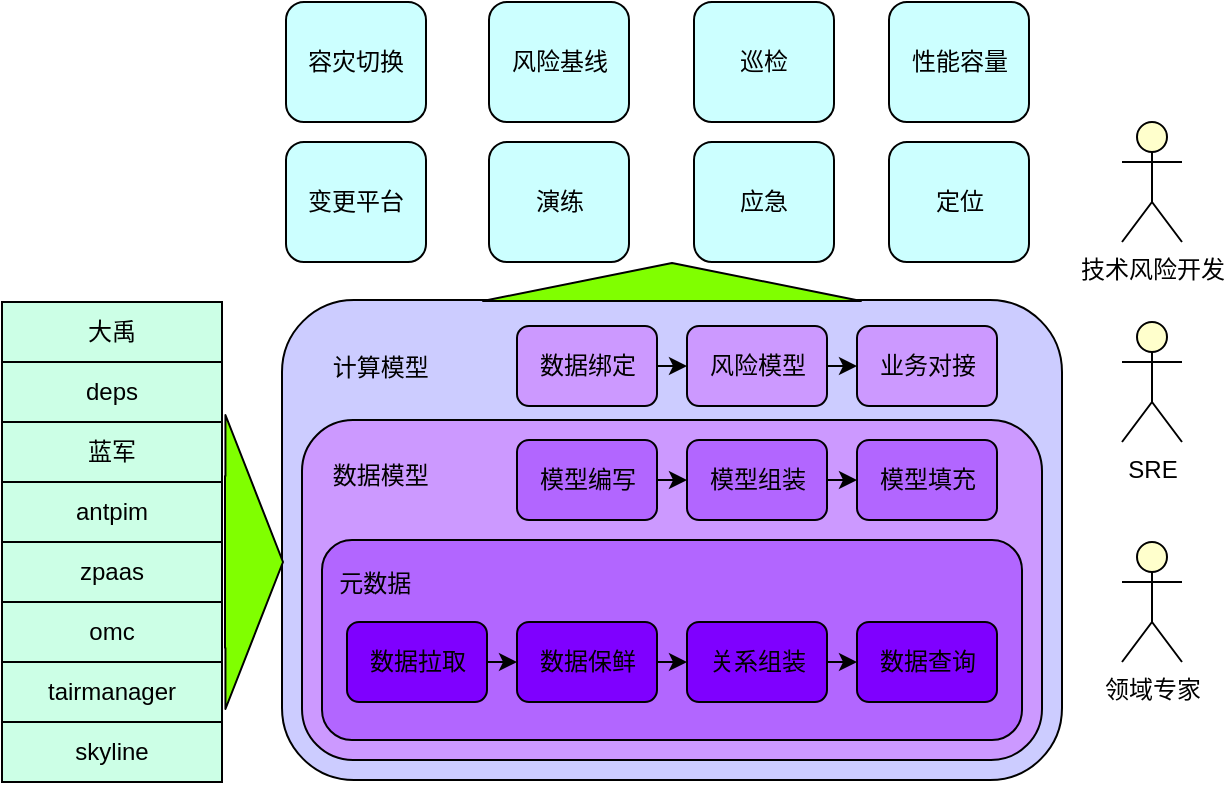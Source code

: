 <mxfile version="12.2.6" type="github" pages="1"><diagram id="Gi4XIIo64hKZGPLNM7iN" name="Page-1"><mxGraphModel dx="1506" dy="1130" grid="1" gridSize="10" guides="1" tooltips="1" connect="1" arrows="1" fold="1" page="1" pageScale="1" pageWidth="827" pageHeight="1169" math="0" shadow="0"><root><mxCell id="0"/><mxCell id="1" parent="0"/><mxCell id="uvM5kie0KDkV7c-IntWh-2" value="&amp;nbsp; &amp;nbsp; &amp;nbsp; &amp;nbsp;计算模型&lt;br&gt;&lt;br&gt;&lt;br&gt;&lt;br&gt;&lt;br&gt;&lt;br&gt;&lt;br&gt;&lt;br&gt;&lt;br&gt;&lt;br&gt;&lt;br&gt;&lt;br&gt;&lt;br&gt;" style="rounded=1;whiteSpace=wrap;html=1;align=left;fillColor=#CCCCFF;" vertex="1" parent="1"><mxGeometry x="160" y="404" width="390" height="240" as="geometry"/></mxCell><mxCell id="uvM5kie0KDkV7c-IntWh-3" value="变更平台" style="rounded=1;whiteSpace=wrap;html=1;fillColor=#CCFFFF;" vertex="1" parent="1"><mxGeometry x="162" y="325" width="70" height="60" as="geometry"/></mxCell><mxCell id="uvM5kie0KDkV7c-IntWh-4" value="定位" style="rounded=1;whiteSpace=wrap;html=1;fillColor=#CCFFFF;" vertex="1" parent="1"><mxGeometry x="463.5" y="325" width="70" height="60" as="geometry"/></mxCell><mxCell id="uvM5kie0KDkV7c-IntWh-5" value="巡检" style="rounded=1;whiteSpace=wrap;html=1;fillColor=#CCFFFF;" vertex="1" parent="1"><mxGeometry x="366" y="255" width="70" height="60" as="geometry"/></mxCell><mxCell id="uvM5kie0KDkV7c-IntWh-6" value="风险基线" style="rounded=1;whiteSpace=wrap;html=1;fillColor=#CCFFFF;" vertex="1" parent="1"><mxGeometry x="263.5" y="255" width="70" height="60" as="geometry"/></mxCell><mxCell id="uvM5kie0KDkV7c-IntWh-7" value="&amp;nbsp; &amp;nbsp; 数据模型&lt;br&gt;&amp;nbsp; &amp;nbsp;&amp;nbsp;&lt;br&gt;&lt;br&gt;&lt;br&gt;&lt;br&gt;&lt;br&gt;&lt;br&gt;&lt;br&gt;&lt;br&gt;" style="rounded=1;whiteSpace=wrap;html=1;align=left;fillColor=#CC99FF;" vertex="1" parent="1"><mxGeometry x="170" y="464" width="370" height="170" as="geometry"/></mxCell><mxCell id="uvM5kie0KDkV7c-IntWh-8" value="&amp;nbsp; 元数据&lt;br&gt;&lt;br&gt;&lt;br&gt;&lt;br&gt;&lt;br&gt;" style="rounded=1;whiteSpace=wrap;html=1;align=left;fillColor=#B266FF;" vertex="1" parent="1"><mxGeometry x="180" y="524" width="350" height="100" as="geometry"/></mxCell><mxCell id="uvM5kie0KDkV7c-IntWh-9" value="大禹" style="rounded=0;whiteSpace=wrap;html=1;fillColor=#CCFFE6;" vertex="1" parent="1"><mxGeometry x="20" y="405" width="110" height="30" as="geometry"/></mxCell><mxCell id="uvM5kie0KDkV7c-IntWh-10" value="deps" style="rounded=0;whiteSpace=wrap;html=1;fillColor=#CCFFE6;" vertex="1" parent="1"><mxGeometry x="20" y="435" width="110" height="30" as="geometry"/></mxCell><mxCell id="uvM5kie0KDkV7c-IntWh-11" value="蓝军" style="rounded=0;whiteSpace=wrap;html=1;fillColor=#CCFFE6;" vertex="1" parent="1"><mxGeometry x="20" y="465" width="110" height="30" as="geometry"/></mxCell><mxCell id="uvM5kie0KDkV7c-IntWh-12" value="antpim" style="rounded=0;whiteSpace=wrap;html=1;fillColor=#CCFFE6;" vertex="1" parent="1"><mxGeometry x="20" y="495" width="110" height="30" as="geometry"/></mxCell><mxCell id="uvM5kie0KDkV7c-IntWh-13" value="zpaas" style="rounded=0;whiteSpace=wrap;html=1;fillColor=#CCFFE6;" vertex="1" parent="1"><mxGeometry x="20" y="525" width="110" height="30" as="geometry"/></mxCell><mxCell id="uvM5kie0KDkV7c-IntWh-14" value="omc" style="rounded=0;whiteSpace=wrap;html=1;fillColor=#CCFFE6;" vertex="1" parent="1"><mxGeometry x="20" y="555" width="110" height="30" as="geometry"/></mxCell><mxCell id="uvM5kie0KDkV7c-IntWh-15" value="tairmanager" style="rounded=0;whiteSpace=wrap;html=1;fillColor=#CCFFE6;" vertex="1" parent="1"><mxGeometry x="20" y="585" width="110" height="30" as="geometry"/></mxCell><mxCell id="uvM5kie0KDkV7c-IntWh-16" value="skyline" style="rounded=0;whiteSpace=wrap;html=1;fillColor=#CCFFE6;" vertex="1" parent="1"><mxGeometry x="20" y="615" width="110" height="30" as="geometry"/></mxCell><mxCell id="uvM5kie0KDkV7c-IntWh-19" value="技术风险开发" style="shape=umlActor;verticalLabelPosition=bottom;labelBackgroundColor=#ffffff;verticalAlign=top;html=1;outlineConnect=0;fillColor=#FFFFCC;" vertex="1" parent="1"><mxGeometry x="580" y="315" width="30" height="60" as="geometry"/></mxCell><mxCell id="uvM5kie0KDkV7c-IntWh-20" value="SRE" style="shape=umlActor;verticalLabelPosition=bottom;labelBackgroundColor=#ffffff;verticalAlign=top;html=1;outlineConnect=0;fillColor=#FFFFCC;" vertex="1" parent="1"><mxGeometry x="580" y="415" width="30" height="60" as="geometry"/></mxCell><mxCell id="uvM5kie0KDkV7c-IntWh-21" value="领域专家" style="shape=umlActor;verticalLabelPosition=bottom;labelBackgroundColor=#ffffff;verticalAlign=top;html=1;outlineConnect=0;fillColor=#FFFFCC;" vertex="1" parent="1"><mxGeometry x="580" y="525" width="30" height="60" as="geometry"/></mxCell><mxCell id="uvM5kie0KDkV7c-IntWh-26" value="容灾切换" style="rounded=1;whiteSpace=wrap;html=1;fillColor=#CCFFFF;" vertex="1" parent="1"><mxGeometry x="162" y="255" width="70" height="60" as="geometry"/></mxCell><mxCell id="uvM5kie0KDkV7c-IntWh-27" value="性能容量" style="rounded=1;whiteSpace=wrap;html=1;fillColor=#CCFFFF;" vertex="1" parent="1"><mxGeometry x="463.5" y="255" width="70" height="60" as="geometry"/></mxCell><mxCell id="uvM5kie0KDkV7c-IntWh-28" value="应急" style="rounded=1;whiteSpace=wrap;html=1;fillColor=#CCFFFF;" vertex="1" parent="1"><mxGeometry x="366" y="325" width="70" height="60" as="geometry"/></mxCell><mxCell id="uvM5kie0KDkV7c-IntWh-29" value="演练" style="rounded=1;whiteSpace=wrap;html=1;fillColor=#CCFFFF;" vertex="1" parent="1"><mxGeometry x="263.5" y="325" width="70" height="60" as="geometry"/></mxCell><mxCell id="uvM5kie0KDkV7c-IntWh-30" value="" style="shape=flexArrow;endArrow=classic;html=1;endWidth=60;endSize=9.26;width=86;fillColor=#80FF00;" edge="1" parent="1"><mxGeometry width="50" height="50" relative="1" as="geometry"><mxPoint x="131" y="535" as="sourcePoint"/><mxPoint x="161" y="535" as="targetPoint"/></mxGeometry></mxCell><mxCell id="uvM5kie0KDkV7c-IntWh-33" value="" style="shape=flexArrow;endArrow=classic;html=1;endWidth=102;endSize=6;width=86;fillColor=#80FF00;" edge="1" parent="1"><mxGeometry width="50" height="50" relative="1" as="geometry"><mxPoint x="355" y="405" as="sourcePoint"/><mxPoint x="355" y="385" as="targetPoint"/></mxGeometry></mxCell><mxCell id="uvM5kie0KDkV7c-IntWh-40" style="edgeStyle=orthogonalEdgeStyle;rounded=0;orthogonalLoop=1;jettySize=auto;html=1;exitX=1;exitY=0.5;exitDx=0;exitDy=0;entryX=0;entryY=0.5;entryDx=0;entryDy=0;fillColor=#80FF00;" edge="1" parent="1" source="uvM5kie0KDkV7c-IntWh-36" target="uvM5kie0KDkV7c-IntWh-37"><mxGeometry relative="1" as="geometry"/></mxCell><mxCell id="uvM5kie0KDkV7c-IntWh-36" value="数据拉取" style="rounded=1;whiteSpace=wrap;html=1;fillColor=#7F00FF;" vertex="1" parent="1"><mxGeometry x="192.5" y="565" width="70" height="40" as="geometry"/></mxCell><mxCell id="uvM5kie0KDkV7c-IntWh-41" style="edgeStyle=orthogonalEdgeStyle;rounded=0;orthogonalLoop=1;jettySize=auto;html=1;exitX=1;exitY=0.5;exitDx=0;exitDy=0;entryX=0;entryY=0.5;entryDx=0;entryDy=0;fillColor=#80FF00;" edge="1" parent="1" source="uvM5kie0KDkV7c-IntWh-37" target="uvM5kie0KDkV7c-IntWh-38"><mxGeometry relative="1" as="geometry"/></mxCell><mxCell id="uvM5kie0KDkV7c-IntWh-37" value="数据保鲜" style="rounded=1;whiteSpace=wrap;html=1;fillColor=#7F00FF;" vertex="1" parent="1"><mxGeometry x="277.5" y="565" width="70" height="40" as="geometry"/></mxCell><mxCell id="uvM5kie0KDkV7c-IntWh-42" style="edgeStyle=orthogonalEdgeStyle;rounded=0;orthogonalLoop=1;jettySize=auto;html=1;exitX=1;exitY=0.5;exitDx=0;exitDy=0;entryX=0;entryY=0.5;entryDx=0;entryDy=0;fillColor=#80FF00;" edge="1" parent="1" source="uvM5kie0KDkV7c-IntWh-38" target="uvM5kie0KDkV7c-IntWh-39"><mxGeometry relative="1" as="geometry"/></mxCell><mxCell id="uvM5kie0KDkV7c-IntWh-38" value="关系组装" style="rounded=1;whiteSpace=wrap;html=1;fillColor=#7F00FF;" vertex="1" parent="1"><mxGeometry x="362.5" y="565" width="70" height="40" as="geometry"/></mxCell><mxCell id="uvM5kie0KDkV7c-IntWh-39" value="数据查询" style="rounded=1;whiteSpace=wrap;html=1;fillColor=#7F00FF;" vertex="1" parent="1"><mxGeometry x="447.5" y="565" width="70" height="40" as="geometry"/></mxCell><mxCell id="uvM5kie0KDkV7c-IntWh-44" value="模型填充" style="rounded=1;whiteSpace=wrap;html=1;fillColor=#B266FF;" vertex="1" parent="1"><mxGeometry x="447.5" y="474" width="70" height="40" as="geometry"/></mxCell><mxCell id="uvM5kie0KDkV7c-IntWh-47" style="edgeStyle=orthogonalEdgeStyle;rounded=0;orthogonalLoop=1;jettySize=auto;html=1;exitX=1;exitY=0.5;exitDx=0;exitDy=0;entryX=0;entryY=0.5;entryDx=0;entryDy=0;fillColor=#80FF00;" edge="1" parent="1" source="uvM5kie0KDkV7c-IntWh-45" target="uvM5kie0KDkV7c-IntWh-46"><mxGeometry relative="1" as="geometry"/></mxCell><mxCell id="uvM5kie0KDkV7c-IntWh-45" value="模型编写" style="rounded=1;whiteSpace=wrap;html=1;fillColor=#B266FF;" vertex="1" parent="1"><mxGeometry x="277.5" y="474" width="70" height="40" as="geometry"/></mxCell><mxCell id="uvM5kie0KDkV7c-IntWh-49" style="edgeStyle=orthogonalEdgeStyle;rounded=0;orthogonalLoop=1;jettySize=auto;html=1;exitX=1;exitY=0.5;exitDx=0;exitDy=0;entryX=0;entryY=0.5;entryDx=0;entryDy=0;fillColor=#80FF00;" edge="1" parent="1" source="uvM5kie0KDkV7c-IntWh-46" target="uvM5kie0KDkV7c-IntWh-44"><mxGeometry relative="1" as="geometry"/></mxCell><mxCell id="uvM5kie0KDkV7c-IntWh-46" value="模型组装" style="rounded=1;whiteSpace=wrap;html=1;fillColor=#B266FF;" vertex="1" parent="1"><mxGeometry x="362.5" y="474" width="70" height="40" as="geometry"/></mxCell><mxCell id="uvM5kie0KDkV7c-IntWh-52" style="edgeStyle=orthogonalEdgeStyle;rounded=0;orthogonalLoop=1;jettySize=auto;html=1;exitX=1;exitY=0.5;exitDx=0;exitDy=0;entryX=0;entryY=0.5;entryDx=0;entryDy=0;fillColor=#CC99FF;" edge="1" parent="1" source="uvM5kie0KDkV7c-IntWh-53" target="uvM5kie0KDkV7c-IntWh-55"><mxGeometry relative="1" as="geometry"/></mxCell><mxCell id="uvM5kie0KDkV7c-IntWh-53" value="数据绑定" style="rounded=1;whiteSpace=wrap;html=1;fillColor=#CC99FF;" vertex="1" parent="1"><mxGeometry x="277.5" y="417" width="70" height="40" as="geometry"/></mxCell><mxCell id="uvM5kie0KDkV7c-IntWh-54" style="edgeStyle=orthogonalEdgeStyle;rounded=0;orthogonalLoop=1;jettySize=auto;html=1;exitX=1;exitY=0.5;exitDx=0;exitDy=0;entryX=0;entryY=0.5;entryDx=0;entryDy=0;fillColor=#CC99FF;" edge="1" parent="1" source="uvM5kie0KDkV7c-IntWh-55" target="uvM5kie0KDkV7c-IntWh-56"><mxGeometry relative="1" as="geometry"/></mxCell><mxCell id="uvM5kie0KDkV7c-IntWh-55" value="风险模型" style="rounded=1;whiteSpace=wrap;html=1;fillColor=#CC99FF;" vertex="1" parent="1"><mxGeometry x="362.5" y="417" width="70" height="40" as="geometry"/></mxCell><mxCell id="uvM5kie0KDkV7c-IntWh-56" value="业务对接" style="rounded=1;whiteSpace=wrap;html=1;fillColor=#CC99FF;" vertex="1" parent="1"><mxGeometry x="447.5" y="417" width="70" height="40" as="geometry"/></mxCell></root></mxGraphModel></diagram></mxfile>